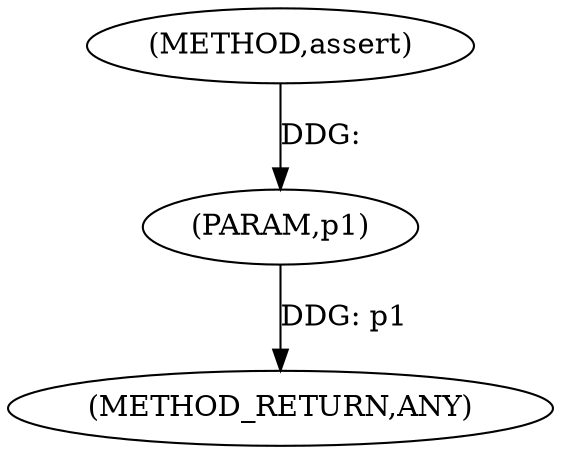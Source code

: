 digraph "assert" {  
"99943" [label = <(METHOD,assert)> ]
"99945" [label = <(METHOD_RETURN,ANY)> ]
"99944" [label = <(PARAM,p1)> ]
  "99944" -> "99945"  [ label = "DDG: p1"] 
  "99943" -> "99944"  [ label = "DDG: "] 
}
